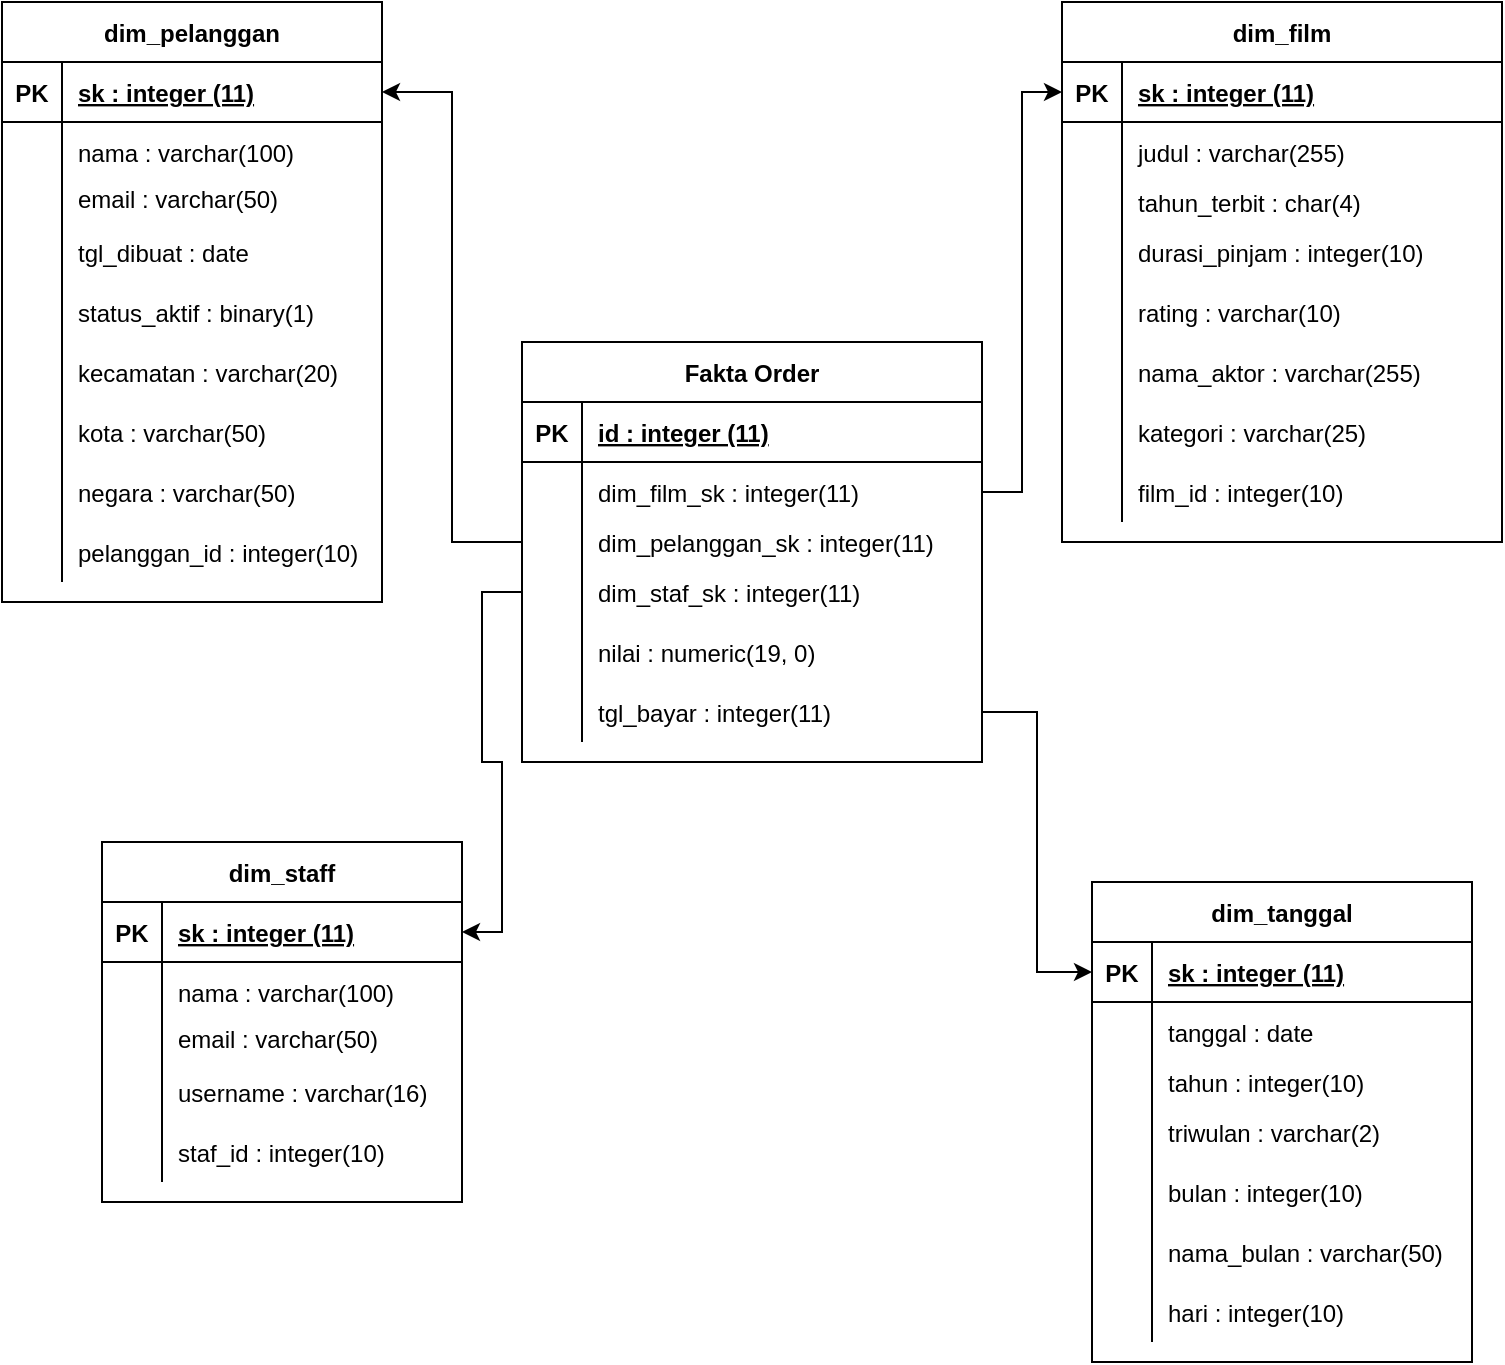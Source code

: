 <mxfile version="13.9.7" type="device"><diagram id="dWWj71GkXcgycjsT8JFx" name="Page-1"><mxGraphModel dx="868" dy="450" grid="1" gridSize="10" guides="1" tooltips="1" connect="1" arrows="1" fold="1" page="1" pageScale="1" pageWidth="850" pageHeight="1100" math="0" shadow="0"><root><mxCell id="0"/><mxCell id="1" parent="0"/><mxCell id="-tKHqUZLm7jbKR8oWjMk-1" value="dim_staff" style="shape=table;startSize=30;container=1;collapsible=1;childLayout=tableLayout;fixedRows=1;rowLines=0;fontStyle=1;align=center;resizeLast=1;" parent="1" vertex="1"><mxGeometry x="120" y="630" width="180" height="180" as="geometry"/></mxCell><mxCell id="-tKHqUZLm7jbKR8oWjMk-2" value="" style="shape=partialRectangle;collapsible=0;dropTarget=0;pointerEvents=0;fillColor=none;top=0;left=0;bottom=1;right=0;points=[[0,0.5],[1,0.5]];portConstraint=eastwest;" parent="-tKHqUZLm7jbKR8oWjMk-1" vertex="1"><mxGeometry y="30" width="180" height="30" as="geometry"/></mxCell><mxCell id="-tKHqUZLm7jbKR8oWjMk-3" value="PK" style="shape=partialRectangle;connectable=0;fillColor=none;top=0;left=0;bottom=0;right=0;fontStyle=1;overflow=hidden;" parent="-tKHqUZLm7jbKR8oWjMk-2" vertex="1"><mxGeometry width="30" height="30" as="geometry"/></mxCell><mxCell id="-tKHqUZLm7jbKR8oWjMk-4" value="sk : integer (11)" style="shape=partialRectangle;connectable=0;fillColor=none;top=0;left=0;bottom=0;right=0;align=left;spacingLeft=6;fontStyle=5;overflow=hidden;" parent="-tKHqUZLm7jbKR8oWjMk-2" vertex="1"><mxGeometry x="30" width="150" height="30" as="geometry"/></mxCell><mxCell id="-tKHqUZLm7jbKR8oWjMk-5" value="" style="shape=partialRectangle;collapsible=0;dropTarget=0;pointerEvents=0;fillColor=none;top=0;left=0;bottom=0;right=0;points=[[0,0.5],[1,0.5]];portConstraint=eastwest;" parent="-tKHqUZLm7jbKR8oWjMk-1" vertex="1"><mxGeometry y="60" width="180" height="30" as="geometry"/></mxCell><mxCell id="-tKHqUZLm7jbKR8oWjMk-6" value="" style="shape=partialRectangle;connectable=0;fillColor=none;top=0;left=0;bottom=0;right=0;editable=1;overflow=hidden;" parent="-tKHqUZLm7jbKR8oWjMk-5" vertex="1"><mxGeometry width="30" height="30" as="geometry"/></mxCell><mxCell id="-tKHqUZLm7jbKR8oWjMk-7" value="nama : varchar(100)" style="shape=partialRectangle;connectable=0;fillColor=none;top=0;left=0;bottom=0;right=0;align=left;spacingLeft=6;overflow=hidden;" parent="-tKHqUZLm7jbKR8oWjMk-5" vertex="1"><mxGeometry x="30" width="150" height="30" as="geometry"/></mxCell><mxCell id="-tKHqUZLm7jbKR8oWjMk-8" value="" style="shape=partialRectangle;collapsible=0;dropTarget=0;pointerEvents=0;fillColor=none;top=0;left=0;bottom=0;right=0;points=[[0,0.5],[1,0.5]];portConstraint=eastwest;" parent="-tKHqUZLm7jbKR8oWjMk-1" vertex="1"><mxGeometry y="90" width="180" height="20" as="geometry"/></mxCell><mxCell id="-tKHqUZLm7jbKR8oWjMk-9" value="" style="shape=partialRectangle;connectable=0;fillColor=none;top=0;left=0;bottom=0;right=0;editable=1;overflow=hidden;" parent="-tKHqUZLm7jbKR8oWjMk-8" vertex="1"><mxGeometry width="30" height="20" as="geometry"/></mxCell><mxCell id="-tKHqUZLm7jbKR8oWjMk-10" value="email : varchar(50)&#10; " style="shape=partialRectangle;connectable=0;fillColor=none;top=0;left=0;bottom=0;right=0;align=left;spacingLeft=6;overflow=hidden;" parent="-tKHqUZLm7jbKR8oWjMk-8" vertex="1"><mxGeometry x="30" width="150" height="20" as="geometry"/></mxCell><mxCell id="-tKHqUZLm7jbKR8oWjMk-11" value="" style="shape=partialRectangle;collapsible=0;dropTarget=0;pointerEvents=0;fillColor=none;top=0;left=0;bottom=0;right=0;points=[[0,0.5],[1,0.5]];portConstraint=eastwest;" parent="-tKHqUZLm7jbKR8oWjMk-1" vertex="1"><mxGeometry y="110" width="180" height="30" as="geometry"/></mxCell><mxCell id="-tKHqUZLm7jbKR8oWjMk-12" value="" style="shape=partialRectangle;connectable=0;fillColor=none;top=0;left=0;bottom=0;right=0;editable=1;overflow=hidden;" parent="-tKHqUZLm7jbKR8oWjMk-11" vertex="1"><mxGeometry width="30" height="30" as="geometry"/></mxCell><mxCell id="-tKHqUZLm7jbKR8oWjMk-13" value="username : varchar(16)" style="shape=partialRectangle;connectable=0;fillColor=none;top=0;left=0;bottom=0;right=0;align=left;spacingLeft=6;overflow=hidden;" parent="-tKHqUZLm7jbKR8oWjMk-11" vertex="1"><mxGeometry x="30" width="150" height="30" as="geometry"/></mxCell><mxCell id="-tKHqUZLm7jbKR8oWjMk-14" value="" style="shape=partialRectangle;collapsible=0;dropTarget=0;pointerEvents=0;fillColor=none;top=0;left=0;bottom=0;right=0;points=[[0,0.5],[1,0.5]];portConstraint=eastwest;" parent="-tKHqUZLm7jbKR8oWjMk-1" vertex="1"><mxGeometry y="140" width="180" height="30" as="geometry"/></mxCell><mxCell id="-tKHqUZLm7jbKR8oWjMk-15" value="" style="shape=partialRectangle;connectable=0;fillColor=none;top=0;left=0;bottom=0;right=0;editable=1;overflow=hidden;" parent="-tKHqUZLm7jbKR8oWjMk-14" vertex="1"><mxGeometry width="30" height="30" as="geometry"/></mxCell><mxCell id="-tKHqUZLm7jbKR8oWjMk-16" value="staf_id : integer(10)" style="shape=partialRectangle;connectable=0;fillColor=none;top=0;left=0;bottom=0;right=0;align=left;spacingLeft=6;overflow=hidden;" parent="-tKHqUZLm7jbKR8oWjMk-14" vertex="1"><mxGeometry x="30" width="150" height="30" as="geometry"/></mxCell><mxCell id="-tKHqUZLm7jbKR8oWjMk-17" value="dim_pelanggan" style="shape=table;startSize=30;container=1;collapsible=1;childLayout=tableLayout;fixedRows=1;rowLines=0;fontStyle=1;align=center;resizeLast=1;" parent="1" vertex="1"><mxGeometry x="70" y="210" width="190" height="300" as="geometry"/></mxCell><mxCell id="-tKHqUZLm7jbKR8oWjMk-18" value="" style="shape=partialRectangle;collapsible=0;dropTarget=0;pointerEvents=0;fillColor=none;top=0;left=0;bottom=1;right=0;points=[[0,0.5],[1,0.5]];portConstraint=eastwest;" parent="-tKHqUZLm7jbKR8oWjMk-17" vertex="1"><mxGeometry y="30" width="190" height="30" as="geometry"/></mxCell><mxCell id="-tKHqUZLm7jbKR8oWjMk-19" value="PK" style="shape=partialRectangle;connectable=0;fillColor=none;top=0;left=0;bottom=0;right=0;fontStyle=1;overflow=hidden;" parent="-tKHqUZLm7jbKR8oWjMk-18" vertex="1"><mxGeometry width="30" height="30" as="geometry"/></mxCell><mxCell id="-tKHqUZLm7jbKR8oWjMk-20" value="sk : integer (11)" style="shape=partialRectangle;connectable=0;fillColor=none;top=0;left=0;bottom=0;right=0;align=left;spacingLeft=6;fontStyle=5;overflow=hidden;" parent="-tKHqUZLm7jbKR8oWjMk-18" vertex="1"><mxGeometry x="30" width="160" height="30" as="geometry"/></mxCell><mxCell id="-tKHqUZLm7jbKR8oWjMk-21" value="" style="shape=partialRectangle;collapsible=0;dropTarget=0;pointerEvents=0;fillColor=none;top=0;left=0;bottom=0;right=0;points=[[0,0.5],[1,0.5]];portConstraint=eastwest;" parent="-tKHqUZLm7jbKR8oWjMk-17" vertex="1"><mxGeometry y="60" width="190" height="30" as="geometry"/></mxCell><mxCell id="-tKHqUZLm7jbKR8oWjMk-22" value="" style="shape=partialRectangle;connectable=0;fillColor=none;top=0;left=0;bottom=0;right=0;editable=1;overflow=hidden;" parent="-tKHqUZLm7jbKR8oWjMk-21" vertex="1"><mxGeometry width="30" height="30" as="geometry"/></mxCell><mxCell id="-tKHqUZLm7jbKR8oWjMk-23" value="nama : varchar(100)" style="shape=partialRectangle;connectable=0;fillColor=none;top=0;left=0;bottom=0;right=0;align=left;spacingLeft=6;overflow=hidden;" parent="-tKHqUZLm7jbKR8oWjMk-21" vertex="1"><mxGeometry x="30" width="160" height="30" as="geometry"/></mxCell><mxCell id="-tKHqUZLm7jbKR8oWjMk-24" value="" style="shape=partialRectangle;collapsible=0;dropTarget=0;pointerEvents=0;fillColor=none;top=0;left=0;bottom=0;right=0;points=[[0,0.5],[1,0.5]];portConstraint=eastwest;" parent="-tKHqUZLm7jbKR8oWjMk-17" vertex="1"><mxGeometry y="90" width="190" height="20" as="geometry"/></mxCell><mxCell id="-tKHqUZLm7jbKR8oWjMk-25" value="" style="shape=partialRectangle;connectable=0;fillColor=none;top=0;left=0;bottom=0;right=0;editable=1;overflow=hidden;" parent="-tKHqUZLm7jbKR8oWjMk-24" vertex="1"><mxGeometry width="30" height="20" as="geometry"/></mxCell><mxCell id="-tKHqUZLm7jbKR8oWjMk-26" value="email : varchar(50)&#10; " style="shape=partialRectangle;connectable=0;fillColor=none;top=0;left=0;bottom=0;right=0;align=left;spacingLeft=6;overflow=hidden;" parent="-tKHqUZLm7jbKR8oWjMk-24" vertex="1"><mxGeometry x="30" width="160" height="20" as="geometry"/></mxCell><mxCell id="-tKHqUZLm7jbKR8oWjMk-27" value="" style="shape=partialRectangle;collapsible=0;dropTarget=0;pointerEvents=0;fillColor=none;top=0;left=0;bottom=0;right=0;points=[[0,0.5],[1,0.5]];portConstraint=eastwest;" parent="-tKHqUZLm7jbKR8oWjMk-17" vertex="1"><mxGeometry y="110" width="190" height="30" as="geometry"/></mxCell><mxCell id="-tKHqUZLm7jbKR8oWjMk-28" value="" style="shape=partialRectangle;connectable=0;fillColor=none;top=0;left=0;bottom=0;right=0;editable=1;overflow=hidden;" parent="-tKHqUZLm7jbKR8oWjMk-27" vertex="1"><mxGeometry width="30" height="30" as="geometry"/></mxCell><mxCell id="-tKHqUZLm7jbKR8oWjMk-29" value="tgl_dibuat : date" style="shape=partialRectangle;connectable=0;fillColor=none;top=0;left=0;bottom=0;right=0;align=left;spacingLeft=6;overflow=hidden;" parent="-tKHqUZLm7jbKR8oWjMk-27" vertex="1"><mxGeometry x="30" width="160" height="30" as="geometry"/></mxCell><mxCell id="-tKHqUZLm7jbKR8oWjMk-30" value="" style="shape=partialRectangle;collapsible=0;dropTarget=0;pointerEvents=0;fillColor=none;top=0;left=0;bottom=0;right=0;points=[[0,0.5],[1,0.5]];portConstraint=eastwest;" parent="-tKHqUZLm7jbKR8oWjMk-17" vertex="1"><mxGeometry y="140" width="190" height="30" as="geometry"/></mxCell><mxCell id="-tKHqUZLm7jbKR8oWjMk-31" value="" style="shape=partialRectangle;connectable=0;fillColor=none;top=0;left=0;bottom=0;right=0;editable=1;overflow=hidden;" parent="-tKHqUZLm7jbKR8oWjMk-30" vertex="1"><mxGeometry width="30" height="30" as="geometry"/></mxCell><mxCell id="-tKHqUZLm7jbKR8oWjMk-32" value="status_aktif : binary(1)" style="shape=partialRectangle;connectable=0;fillColor=none;top=0;left=0;bottom=0;right=0;align=left;spacingLeft=6;overflow=hidden;" parent="-tKHqUZLm7jbKR8oWjMk-30" vertex="1"><mxGeometry x="30" width="160" height="30" as="geometry"/></mxCell><mxCell id="-tKHqUZLm7jbKR8oWjMk-33" value="" style="shape=partialRectangle;collapsible=0;dropTarget=0;pointerEvents=0;fillColor=none;top=0;left=0;bottom=0;right=0;points=[[0,0.5],[1,0.5]];portConstraint=eastwest;" parent="-tKHqUZLm7jbKR8oWjMk-17" vertex="1"><mxGeometry y="170" width="190" height="30" as="geometry"/></mxCell><mxCell id="-tKHqUZLm7jbKR8oWjMk-34" value="" style="shape=partialRectangle;connectable=0;fillColor=none;top=0;left=0;bottom=0;right=0;editable=1;overflow=hidden;" parent="-tKHqUZLm7jbKR8oWjMk-33" vertex="1"><mxGeometry width="30" height="30" as="geometry"/></mxCell><mxCell id="-tKHqUZLm7jbKR8oWjMk-35" value="kecamatan : varchar(20)" style="shape=partialRectangle;connectable=0;fillColor=none;top=0;left=0;bottom=0;right=0;align=left;spacingLeft=6;overflow=hidden;" parent="-tKHqUZLm7jbKR8oWjMk-33" vertex="1"><mxGeometry x="30" width="160" height="30" as="geometry"/></mxCell><mxCell id="-tKHqUZLm7jbKR8oWjMk-36" value="" style="shape=partialRectangle;collapsible=0;dropTarget=0;pointerEvents=0;fillColor=none;top=0;left=0;bottom=0;right=0;points=[[0,0.5],[1,0.5]];portConstraint=eastwest;" parent="-tKHqUZLm7jbKR8oWjMk-17" vertex="1"><mxGeometry y="200" width="190" height="30" as="geometry"/></mxCell><mxCell id="-tKHqUZLm7jbKR8oWjMk-37" value="" style="shape=partialRectangle;connectable=0;fillColor=none;top=0;left=0;bottom=0;right=0;editable=1;overflow=hidden;" parent="-tKHqUZLm7jbKR8oWjMk-36" vertex="1"><mxGeometry width="30" height="30" as="geometry"/></mxCell><mxCell id="-tKHqUZLm7jbKR8oWjMk-38" value="kota : varchar(50)" style="shape=partialRectangle;connectable=0;fillColor=none;top=0;left=0;bottom=0;right=0;align=left;spacingLeft=6;overflow=hidden;" parent="-tKHqUZLm7jbKR8oWjMk-36" vertex="1"><mxGeometry x="30" width="160" height="30" as="geometry"/></mxCell><mxCell id="-tKHqUZLm7jbKR8oWjMk-39" value="" style="shape=partialRectangle;collapsible=0;dropTarget=0;pointerEvents=0;fillColor=none;top=0;left=0;bottom=0;right=0;points=[[0,0.5],[1,0.5]];portConstraint=eastwest;" parent="-tKHqUZLm7jbKR8oWjMk-17" vertex="1"><mxGeometry y="230" width="190" height="30" as="geometry"/></mxCell><mxCell id="-tKHqUZLm7jbKR8oWjMk-40" value="" style="shape=partialRectangle;connectable=0;fillColor=none;top=0;left=0;bottom=0;right=0;editable=1;overflow=hidden;" parent="-tKHqUZLm7jbKR8oWjMk-39" vertex="1"><mxGeometry width="30" height="30" as="geometry"/></mxCell><mxCell id="-tKHqUZLm7jbKR8oWjMk-41" value="negara : varchar(50)" style="shape=partialRectangle;connectable=0;fillColor=none;top=0;left=0;bottom=0;right=0;align=left;spacingLeft=6;overflow=hidden;" parent="-tKHqUZLm7jbKR8oWjMk-39" vertex="1"><mxGeometry x="30" width="160" height="30" as="geometry"/></mxCell><mxCell id="-tKHqUZLm7jbKR8oWjMk-42" value="" style="shape=partialRectangle;collapsible=0;dropTarget=0;pointerEvents=0;fillColor=none;top=0;left=0;bottom=0;right=0;points=[[0,0.5],[1,0.5]];portConstraint=eastwest;" parent="-tKHqUZLm7jbKR8oWjMk-17" vertex="1"><mxGeometry y="260" width="190" height="30" as="geometry"/></mxCell><mxCell id="-tKHqUZLm7jbKR8oWjMk-43" value="" style="shape=partialRectangle;connectable=0;fillColor=none;top=0;left=0;bottom=0;right=0;editable=1;overflow=hidden;" parent="-tKHqUZLm7jbKR8oWjMk-42" vertex="1"><mxGeometry width="30" height="30" as="geometry"/></mxCell><mxCell id="-tKHqUZLm7jbKR8oWjMk-44" value="pelanggan_id : integer(10) " style="shape=partialRectangle;connectable=0;fillColor=none;top=0;left=0;bottom=0;right=0;align=left;spacingLeft=6;overflow=hidden;" parent="-tKHqUZLm7jbKR8oWjMk-42" vertex="1"><mxGeometry x="30" width="160" height="30" as="geometry"/></mxCell><mxCell id="-tKHqUZLm7jbKR8oWjMk-45" value="dim_tanggal" style="shape=table;startSize=30;container=1;collapsible=1;childLayout=tableLayout;fixedRows=1;rowLines=0;fontStyle=1;align=center;resizeLast=1;" parent="1" vertex="1"><mxGeometry x="615" y="650" width="190" height="240" as="geometry"/></mxCell><mxCell id="-tKHqUZLm7jbKR8oWjMk-46" value="" style="shape=partialRectangle;collapsible=0;dropTarget=0;pointerEvents=0;fillColor=none;top=0;left=0;bottom=1;right=0;points=[[0,0.5],[1,0.5]];portConstraint=eastwest;" parent="-tKHqUZLm7jbKR8oWjMk-45" vertex="1"><mxGeometry y="30" width="190" height="30" as="geometry"/></mxCell><mxCell id="-tKHqUZLm7jbKR8oWjMk-47" value="PK" style="shape=partialRectangle;connectable=0;fillColor=none;top=0;left=0;bottom=0;right=0;fontStyle=1;overflow=hidden;" parent="-tKHqUZLm7jbKR8oWjMk-46" vertex="1"><mxGeometry width="30" height="30" as="geometry"/></mxCell><mxCell id="-tKHqUZLm7jbKR8oWjMk-48" value="sk : integer (11)" style="shape=partialRectangle;connectable=0;fillColor=none;top=0;left=0;bottom=0;right=0;align=left;spacingLeft=6;fontStyle=5;overflow=hidden;" parent="-tKHqUZLm7jbKR8oWjMk-46" vertex="1"><mxGeometry x="30" width="160" height="30" as="geometry"/></mxCell><mxCell id="-tKHqUZLm7jbKR8oWjMk-49" value="" style="shape=partialRectangle;collapsible=0;dropTarget=0;pointerEvents=0;fillColor=none;top=0;left=0;bottom=0;right=0;points=[[0,0.5],[1,0.5]];portConstraint=eastwest;" parent="-tKHqUZLm7jbKR8oWjMk-45" vertex="1"><mxGeometry y="60" width="190" height="30" as="geometry"/></mxCell><mxCell id="-tKHqUZLm7jbKR8oWjMk-50" value="" style="shape=partialRectangle;connectable=0;fillColor=none;top=0;left=0;bottom=0;right=0;editable=1;overflow=hidden;" parent="-tKHqUZLm7jbKR8oWjMk-49" vertex="1"><mxGeometry width="30" height="30" as="geometry"/></mxCell><mxCell id="-tKHqUZLm7jbKR8oWjMk-51" value="tanggal : date" style="shape=partialRectangle;connectable=0;fillColor=none;top=0;left=0;bottom=0;right=0;align=left;spacingLeft=6;overflow=hidden;" parent="-tKHqUZLm7jbKR8oWjMk-49" vertex="1"><mxGeometry x="30" width="160" height="30" as="geometry"/></mxCell><mxCell id="-tKHqUZLm7jbKR8oWjMk-52" value="" style="shape=partialRectangle;collapsible=0;dropTarget=0;pointerEvents=0;fillColor=none;top=0;left=0;bottom=0;right=0;points=[[0,0.5],[1,0.5]];portConstraint=eastwest;" parent="-tKHqUZLm7jbKR8oWjMk-45" vertex="1"><mxGeometry y="90" width="190" height="20" as="geometry"/></mxCell><mxCell id="-tKHqUZLm7jbKR8oWjMk-53" value="" style="shape=partialRectangle;connectable=0;fillColor=none;top=0;left=0;bottom=0;right=0;editable=1;overflow=hidden;" parent="-tKHqUZLm7jbKR8oWjMk-52" vertex="1"><mxGeometry width="30" height="20" as="geometry"/></mxCell><mxCell id="-tKHqUZLm7jbKR8oWjMk-54" value="tahun : integer(10)" style="shape=partialRectangle;connectable=0;fillColor=none;top=0;left=0;bottom=0;right=0;align=left;spacingLeft=6;overflow=hidden;" parent="-tKHqUZLm7jbKR8oWjMk-52" vertex="1"><mxGeometry x="30" width="160" height="20" as="geometry"/></mxCell><mxCell id="-tKHqUZLm7jbKR8oWjMk-55" value="" style="shape=partialRectangle;collapsible=0;dropTarget=0;pointerEvents=0;fillColor=none;top=0;left=0;bottom=0;right=0;points=[[0,0.5],[1,0.5]];portConstraint=eastwest;" parent="-tKHqUZLm7jbKR8oWjMk-45" vertex="1"><mxGeometry y="110" width="190" height="30" as="geometry"/></mxCell><mxCell id="-tKHqUZLm7jbKR8oWjMk-56" value="" style="shape=partialRectangle;connectable=0;fillColor=none;top=0;left=0;bottom=0;right=0;editable=1;overflow=hidden;" parent="-tKHqUZLm7jbKR8oWjMk-55" vertex="1"><mxGeometry width="30" height="30" as="geometry"/></mxCell><mxCell id="-tKHqUZLm7jbKR8oWjMk-57" value="triwulan : varchar(2)" style="shape=partialRectangle;connectable=0;fillColor=none;top=0;left=0;bottom=0;right=0;align=left;spacingLeft=6;overflow=hidden;" parent="-tKHqUZLm7jbKR8oWjMk-55" vertex="1"><mxGeometry x="30" width="160" height="30" as="geometry"/></mxCell><mxCell id="-tKHqUZLm7jbKR8oWjMk-58" value="" style="shape=partialRectangle;collapsible=0;dropTarget=0;pointerEvents=0;fillColor=none;top=0;left=0;bottom=0;right=0;points=[[0,0.5],[1,0.5]];portConstraint=eastwest;" parent="-tKHqUZLm7jbKR8oWjMk-45" vertex="1"><mxGeometry y="140" width="190" height="30" as="geometry"/></mxCell><mxCell id="-tKHqUZLm7jbKR8oWjMk-59" value="" style="shape=partialRectangle;connectable=0;fillColor=none;top=0;left=0;bottom=0;right=0;editable=1;overflow=hidden;" parent="-tKHqUZLm7jbKR8oWjMk-58" vertex="1"><mxGeometry width="30" height="30" as="geometry"/></mxCell><mxCell id="-tKHqUZLm7jbKR8oWjMk-60" value="bulan : integer(10)" style="shape=partialRectangle;connectable=0;fillColor=none;top=0;left=0;bottom=0;right=0;align=left;spacingLeft=6;overflow=hidden;" parent="-tKHqUZLm7jbKR8oWjMk-58" vertex="1"><mxGeometry x="30" width="160" height="30" as="geometry"/></mxCell><mxCell id="-tKHqUZLm7jbKR8oWjMk-61" value="" style="shape=partialRectangle;collapsible=0;dropTarget=0;pointerEvents=0;fillColor=none;top=0;left=0;bottom=0;right=0;points=[[0,0.5],[1,0.5]];portConstraint=eastwest;" parent="-tKHqUZLm7jbKR8oWjMk-45" vertex="1"><mxGeometry y="170" width="190" height="30" as="geometry"/></mxCell><mxCell id="-tKHqUZLm7jbKR8oWjMk-62" value="" style="shape=partialRectangle;connectable=0;fillColor=none;top=0;left=0;bottom=0;right=0;editable=1;overflow=hidden;" parent="-tKHqUZLm7jbKR8oWjMk-61" vertex="1"><mxGeometry width="30" height="30" as="geometry"/></mxCell><mxCell id="-tKHqUZLm7jbKR8oWjMk-63" value="nama_bulan : varchar(50)" style="shape=partialRectangle;connectable=0;fillColor=none;top=0;left=0;bottom=0;right=0;align=left;spacingLeft=6;overflow=hidden;" parent="-tKHqUZLm7jbKR8oWjMk-61" vertex="1"><mxGeometry x="30" width="160" height="30" as="geometry"/></mxCell><mxCell id="-tKHqUZLm7jbKR8oWjMk-64" value="" style="shape=partialRectangle;collapsible=0;dropTarget=0;pointerEvents=0;fillColor=none;top=0;left=0;bottom=0;right=0;points=[[0,0.5],[1,0.5]];portConstraint=eastwest;" parent="-tKHqUZLm7jbKR8oWjMk-45" vertex="1"><mxGeometry y="200" width="190" height="30" as="geometry"/></mxCell><mxCell id="-tKHqUZLm7jbKR8oWjMk-65" value="" style="shape=partialRectangle;connectable=0;fillColor=none;top=0;left=0;bottom=0;right=0;editable=1;overflow=hidden;" parent="-tKHqUZLm7jbKR8oWjMk-64" vertex="1"><mxGeometry width="30" height="30" as="geometry"/></mxCell><mxCell id="-tKHqUZLm7jbKR8oWjMk-66" value="hari : integer(10)" style="shape=partialRectangle;connectable=0;fillColor=none;top=0;left=0;bottom=0;right=0;align=left;spacingLeft=6;overflow=hidden;" parent="-tKHqUZLm7jbKR8oWjMk-64" vertex="1"><mxGeometry x="30" width="160" height="30" as="geometry"/></mxCell><mxCell id="-tKHqUZLm7jbKR8oWjMk-67" value="dim_film" style="shape=table;startSize=30;container=1;collapsible=1;childLayout=tableLayout;fixedRows=1;rowLines=0;fontStyle=1;align=center;resizeLast=1;" parent="1" vertex="1"><mxGeometry x="600" y="210" width="220" height="270" as="geometry"/></mxCell><mxCell id="-tKHqUZLm7jbKR8oWjMk-68" value="" style="shape=partialRectangle;collapsible=0;dropTarget=0;pointerEvents=0;fillColor=none;top=0;left=0;bottom=1;right=0;points=[[0,0.5],[1,0.5]];portConstraint=eastwest;" parent="-tKHqUZLm7jbKR8oWjMk-67" vertex="1"><mxGeometry y="30" width="220" height="30" as="geometry"/></mxCell><mxCell id="-tKHqUZLm7jbKR8oWjMk-69" value="PK" style="shape=partialRectangle;connectable=0;fillColor=none;top=0;left=0;bottom=0;right=0;fontStyle=1;overflow=hidden;" parent="-tKHqUZLm7jbKR8oWjMk-68" vertex="1"><mxGeometry width="30" height="30" as="geometry"/></mxCell><mxCell id="-tKHqUZLm7jbKR8oWjMk-70" value="sk : integer (11)" style="shape=partialRectangle;connectable=0;fillColor=none;top=0;left=0;bottom=0;right=0;align=left;spacingLeft=6;fontStyle=5;overflow=hidden;" parent="-tKHqUZLm7jbKR8oWjMk-68" vertex="1"><mxGeometry x="30" width="190" height="30" as="geometry"/></mxCell><mxCell id="-tKHqUZLm7jbKR8oWjMk-71" value="" style="shape=partialRectangle;collapsible=0;dropTarget=0;pointerEvents=0;fillColor=none;top=0;left=0;bottom=0;right=0;points=[[0,0.5],[1,0.5]];portConstraint=eastwest;" parent="-tKHqUZLm7jbKR8oWjMk-67" vertex="1"><mxGeometry y="60" width="220" height="30" as="geometry"/></mxCell><mxCell id="-tKHqUZLm7jbKR8oWjMk-72" value="" style="shape=partialRectangle;connectable=0;fillColor=none;top=0;left=0;bottom=0;right=0;editable=1;overflow=hidden;" parent="-tKHqUZLm7jbKR8oWjMk-71" vertex="1"><mxGeometry width="30" height="30" as="geometry"/></mxCell><mxCell id="-tKHqUZLm7jbKR8oWjMk-73" value="judul : varchar(255)" style="shape=partialRectangle;connectable=0;fillColor=none;top=0;left=0;bottom=0;right=0;align=left;spacingLeft=6;overflow=hidden;" parent="-tKHqUZLm7jbKR8oWjMk-71" vertex="1"><mxGeometry x="30" width="190" height="30" as="geometry"/></mxCell><mxCell id="-tKHqUZLm7jbKR8oWjMk-74" value="" style="shape=partialRectangle;collapsible=0;dropTarget=0;pointerEvents=0;fillColor=none;top=0;left=0;bottom=0;right=0;points=[[0,0.5],[1,0.5]];portConstraint=eastwest;" parent="-tKHqUZLm7jbKR8oWjMk-67" vertex="1"><mxGeometry y="90" width="220" height="20" as="geometry"/></mxCell><mxCell id="-tKHqUZLm7jbKR8oWjMk-75" value="" style="shape=partialRectangle;connectable=0;fillColor=none;top=0;left=0;bottom=0;right=0;editable=1;overflow=hidden;" parent="-tKHqUZLm7jbKR8oWjMk-74" vertex="1"><mxGeometry width="30" height="20" as="geometry"/></mxCell><mxCell id="-tKHqUZLm7jbKR8oWjMk-76" value="tahun_terbit : char(4)" style="shape=partialRectangle;connectable=0;fillColor=none;top=0;left=0;bottom=0;right=0;align=left;spacingLeft=6;overflow=hidden;" parent="-tKHqUZLm7jbKR8oWjMk-74" vertex="1"><mxGeometry x="30" width="190" height="20" as="geometry"/></mxCell><mxCell id="-tKHqUZLm7jbKR8oWjMk-77" value="" style="shape=partialRectangle;collapsible=0;dropTarget=0;pointerEvents=0;fillColor=none;top=0;left=0;bottom=0;right=0;points=[[0,0.5],[1,0.5]];portConstraint=eastwest;" parent="-tKHqUZLm7jbKR8oWjMk-67" vertex="1"><mxGeometry y="110" width="220" height="30" as="geometry"/></mxCell><mxCell id="-tKHqUZLm7jbKR8oWjMk-78" value="" style="shape=partialRectangle;connectable=0;fillColor=none;top=0;left=0;bottom=0;right=0;editable=1;overflow=hidden;" parent="-tKHqUZLm7jbKR8oWjMk-77" vertex="1"><mxGeometry width="30" height="30" as="geometry"/></mxCell><mxCell id="-tKHqUZLm7jbKR8oWjMk-79" value="durasi_pinjam : integer(10)" style="shape=partialRectangle;connectable=0;fillColor=none;top=0;left=0;bottom=0;right=0;align=left;spacingLeft=6;overflow=hidden;" parent="-tKHqUZLm7jbKR8oWjMk-77" vertex="1"><mxGeometry x="30" width="190" height="30" as="geometry"/></mxCell><mxCell id="-tKHqUZLm7jbKR8oWjMk-80" value="" style="shape=partialRectangle;collapsible=0;dropTarget=0;pointerEvents=0;fillColor=none;top=0;left=0;bottom=0;right=0;points=[[0,0.5],[1,0.5]];portConstraint=eastwest;" parent="-tKHqUZLm7jbKR8oWjMk-67" vertex="1"><mxGeometry y="140" width="220" height="30" as="geometry"/></mxCell><mxCell id="-tKHqUZLm7jbKR8oWjMk-81" value="" style="shape=partialRectangle;connectable=0;fillColor=none;top=0;left=0;bottom=0;right=0;editable=1;overflow=hidden;" parent="-tKHqUZLm7jbKR8oWjMk-80" vertex="1"><mxGeometry width="30" height="30" as="geometry"/></mxCell><mxCell id="-tKHqUZLm7jbKR8oWjMk-82" value="rating : varchar(10)" style="shape=partialRectangle;connectable=0;fillColor=none;top=0;left=0;bottom=0;right=0;align=left;spacingLeft=6;overflow=hidden;" parent="-tKHqUZLm7jbKR8oWjMk-80" vertex="1"><mxGeometry x="30" width="190" height="30" as="geometry"/></mxCell><mxCell id="-tKHqUZLm7jbKR8oWjMk-83" value="" style="shape=partialRectangle;collapsible=0;dropTarget=0;pointerEvents=0;fillColor=none;top=0;left=0;bottom=0;right=0;points=[[0,0.5],[1,0.5]];portConstraint=eastwest;" parent="-tKHqUZLm7jbKR8oWjMk-67" vertex="1"><mxGeometry y="170" width="220" height="30" as="geometry"/></mxCell><mxCell id="-tKHqUZLm7jbKR8oWjMk-84" value="" style="shape=partialRectangle;connectable=0;fillColor=none;top=0;left=0;bottom=0;right=0;editable=1;overflow=hidden;" parent="-tKHqUZLm7jbKR8oWjMk-83" vertex="1"><mxGeometry width="30" height="30" as="geometry"/></mxCell><mxCell id="-tKHqUZLm7jbKR8oWjMk-85" value="nama_aktor : varchar(255)" style="shape=partialRectangle;connectable=0;fillColor=none;top=0;left=0;bottom=0;right=0;align=left;spacingLeft=6;overflow=hidden;" parent="-tKHqUZLm7jbKR8oWjMk-83" vertex="1"><mxGeometry x="30" width="190" height="30" as="geometry"/></mxCell><mxCell id="-tKHqUZLm7jbKR8oWjMk-86" value="" style="shape=partialRectangle;collapsible=0;dropTarget=0;pointerEvents=0;fillColor=none;top=0;left=0;bottom=0;right=0;points=[[0,0.5],[1,0.5]];portConstraint=eastwest;" parent="-tKHqUZLm7jbKR8oWjMk-67" vertex="1"><mxGeometry y="200" width="220" height="30" as="geometry"/></mxCell><mxCell id="-tKHqUZLm7jbKR8oWjMk-87" value="" style="shape=partialRectangle;connectable=0;fillColor=none;top=0;left=0;bottom=0;right=0;editable=1;overflow=hidden;" parent="-tKHqUZLm7jbKR8oWjMk-86" vertex="1"><mxGeometry width="30" height="30" as="geometry"/></mxCell><mxCell id="-tKHqUZLm7jbKR8oWjMk-88" value="kategori : varchar(25)" style="shape=partialRectangle;connectable=0;fillColor=none;top=0;left=0;bottom=0;right=0;align=left;spacingLeft=6;overflow=hidden;" parent="-tKHqUZLm7jbKR8oWjMk-86" vertex="1"><mxGeometry x="30" width="190" height="30" as="geometry"/></mxCell><mxCell id="-tKHqUZLm7jbKR8oWjMk-89" value="" style="shape=partialRectangle;collapsible=0;dropTarget=0;pointerEvents=0;fillColor=none;top=0;left=0;bottom=0;right=0;points=[[0,0.5],[1,0.5]];portConstraint=eastwest;" parent="-tKHqUZLm7jbKR8oWjMk-67" vertex="1"><mxGeometry y="230" width="220" height="30" as="geometry"/></mxCell><mxCell id="-tKHqUZLm7jbKR8oWjMk-90" value="" style="shape=partialRectangle;connectable=0;fillColor=none;top=0;left=0;bottom=0;right=0;editable=1;overflow=hidden;" parent="-tKHqUZLm7jbKR8oWjMk-89" vertex="1"><mxGeometry width="30" height="30" as="geometry"/></mxCell><mxCell id="-tKHqUZLm7jbKR8oWjMk-91" value="film_id : integer(10)" style="shape=partialRectangle;connectable=0;fillColor=none;top=0;left=0;bottom=0;right=0;align=left;spacingLeft=6;overflow=hidden;" parent="-tKHqUZLm7jbKR8oWjMk-89" vertex="1"><mxGeometry x="30" width="190" height="30" as="geometry"/></mxCell><mxCell id="-tKHqUZLm7jbKR8oWjMk-92" value="Fakta Order" style="shape=table;startSize=30;container=1;collapsible=1;childLayout=tableLayout;fixedRows=1;rowLines=0;fontStyle=1;align=center;resizeLast=1;" parent="1" vertex="1"><mxGeometry x="330" y="380" width="230" height="210" as="geometry"/></mxCell><mxCell id="-tKHqUZLm7jbKR8oWjMk-93" value="" style="shape=partialRectangle;collapsible=0;dropTarget=0;pointerEvents=0;fillColor=none;top=0;left=0;bottom=1;right=0;points=[[0,0.5],[1,0.5]];portConstraint=eastwest;" parent="-tKHqUZLm7jbKR8oWjMk-92" vertex="1"><mxGeometry y="30" width="230" height="30" as="geometry"/></mxCell><mxCell id="-tKHqUZLm7jbKR8oWjMk-94" value="PK" style="shape=partialRectangle;connectable=0;fillColor=none;top=0;left=0;bottom=0;right=0;fontStyle=1;overflow=hidden;" parent="-tKHqUZLm7jbKR8oWjMk-93" vertex="1"><mxGeometry width="30" height="30" as="geometry"/></mxCell><mxCell id="-tKHqUZLm7jbKR8oWjMk-95" value="id : integer (11)" style="shape=partialRectangle;connectable=0;fillColor=none;top=0;left=0;bottom=0;right=0;align=left;spacingLeft=6;fontStyle=5;overflow=hidden;" parent="-tKHqUZLm7jbKR8oWjMk-93" vertex="1"><mxGeometry x="30" width="200" height="30" as="geometry"/></mxCell><mxCell id="-tKHqUZLm7jbKR8oWjMk-96" value="" style="shape=partialRectangle;collapsible=0;dropTarget=0;pointerEvents=0;fillColor=none;top=0;left=0;bottom=0;right=0;points=[[0,0.5],[1,0.5]];portConstraint=eastwest;" parent="-tKHqUZLm7jbKR8oWjMk-92" vertex="1"><mxGeometry y="60" width="230" height="30" as="geometry"/></mxCell><mxCell id="-tKHqUZLm7jbKR8oWjMk-97" value="" style="shape=partialRectangle;connectable=0;fillColor=none;top=0;left=0;bottom=0;right=0;editable=1;overflow=hidden;" parent="-tKHqUZLm7jbKR8oWjMk-96" vertex="1"><mxGeometry width="30" height="30" as="geometry"/></mxCell><mxCell id="-tKHqUZLm7jbKR8oWjMk-98" value="dim_film_sk : integer(11)" style="shape=partialRectangle;connectable=0;fillColor=none;top=0;left=0;bottom=0;right=0;align=left;spacingLeft=6;overflow=hidden;" parent="-tKHqUZLm7jbKR8oWjMk-96" vertex="1"><mxGeometry x="30" width="200" height="30" as="geometry"/></mxCell><mxCell id="-tKHqUZLm7jbKR8oWjMk-99" value="" style="shape=partialRectangle;collapsible=0;dropTarget=0;pointerEvents=0;fillColor=none;top=0;left=0;bottom=0;right=0;points=[[0,0.5],[1,0.5]];portConstraint=eastwest;" parent="-tKHqUZLm7jbKR8oWjMk-92" vertex="1"><mxGeometry y="90" width="230" height="20" as="geometry"/></mxCell><mxCell id="-tKHqUZLm7jbKR8oWjMk-100" value="" style="shape=partialRectangle;connectable=0;fillColor=none;top=0;left=0;bottom=0;right=0;editable=1;overflow=hidden;" parent="-tKHqUZLm7jbKR8oWjMk-99" vertex="1"><mxGeometry width="30" height="20" as="geometry"/></mxCell><mxCell id="-tKHqUZLm7jbKR8oWjMk-101" value="dim_pelanggan_sk : integer(11)" style="shape=partialRectangle;connectable=0;fillColor=none;top=0;left=0;bottom=0;right=0;align=left;spacingLeft=6;overflow=hidden;" parent="-tKHqUZLm7jbKR8oWjMk-99" vertex="1"><mxGeometry x="30" width="200" height="20" as="geometry"/></mxCell><mxCell id="-tKHqUZLm7jbKR8oWjMk-102" value="" style="shape=partialRectangle;collapsible=0;dropTarget=0;pointerEvents=0;fillColor=none;top=0;left=0;bottom=0;right=0;points=[[0,0.5],[1,0.5]];portConstraint=eastwest;" parent="-tKHqUZLm7jbKR8oWjMk-92" vertex="1"><mxGeometry y="110" width="230" height="30" as="geometry"/></mxCell><mxCell id="-tKHqUZLm7jbKR8oWjMk-103" value="" style="shape=partialRectangle;connectable=0;fillColor=none;top=0;left=0;bottom=0;right=0;editable=1;overflow=hidden;" parent="-tKHqUZLm7jbKR8oWjMk-102" vertex="1"><mxGeometry width="30" height="30" as="geometry"/></mxCell><mxCell id="-tKHqUZLm7jbKR8oWjMk-104" value="dim_staf_sk : integer(11) " style="shape=partialRectangle;connectable=0;fillColor=none;top=0;left=0;bottom=0;right=0;align=left;spacingLeft=6;overflow=hidden;" parent="-tKHqUZLm7jbKR8oWjMk-102" vertex="1"><mxGeometry x="30" width="200" height="30" as="geometry"/></mxCell><mxCell id="-tKHqUZLm7jbKR8oWjMk-105" value="" style="shape=partialRectangle;collapsible=0;dropTarget=0;pointerEvents=0;fillColor=none;top=0;left=0;bottom=0;right=0;points=[[0,0.5],[1,0.5]];portConstraint=eastwest;" parent="-tKHqUZLm7jbKR8oWjMk-92" vertex="1"><mxGeometry y="140" width="230" height="30" as="geometry"/></mxCell><mxCell id="-tKHqUZLm7jbKR8oWjMk-106" value="" style="shape=partialRectangle;connectable=0;fillColor=none;top=0;left=0;bottom=0;right=0;editable=1;overflow=hidden;" parent="-tKHqUZLm7jbKR8oWjMk-105" vertex="1"><mxGeometry width="30" height="30" as="geometry"/></mxCell><mxCell id="-tKHqUZLm7jbKR8oWjMk-107" value="nilai : numeric(19, 0)" style="shape=partialRectangle;connectable=0;fillColor=none;top=0;left=0;bottom=0;right=0;align=left;spacingLeft=6;overflow=hidden;" parent="-tKHqUZLm7jbKR8oWjMk-105" vertex="1"><mxGeometry x="30" width="200" height="30" as="geometry"/></mxCell><mxCell id="-tKHqUZLm7jbKR8oWjMk-108" value="" style="shape=partialRectangle;collapsible=0;dropTarget=0;pointerEvents=0;fillColor=none;top=0;left=0;bottom=0;right=0;points=[[0,0.5],[1,0.5]];portConstraint=eastwest;" parent="-tKHqUZLm7jbKR8oWjMk-92" vertex="1"><mxGeometry y="170" width="230" height="30" as="geometry"/></mxCell><mxCell id="-tKHqUZLm7jbKR8oWjMk-109" value="" style="shape=partialRectangle;connectable=0;fillColor=none;top=0;left=0;bottom=0;right=0;editable=1;overflow=hidden;" parent="-tKHqUZLm7jbKR8oWjMk-108" vertex="1"><mxGeometry width="30" height="30" as="geometry"/></mxCell><mxCell id="-tKHqUZLm7jbKR8oWjMk-110" value="tgl_bayar : integer(11)" style="shape=partialRectangle;connectable=0;fillColor=none;top=0;left=0;bottom=0;right=0;align=left;spacingLeft=6;overflow=hidden;" parent="-tKHqUZLm7jbKR8oWjMk-108" vertex="1"><mxGeometry x="30" width="200" height="30" as="geometry"/></mxCell><mxCell id="-tKHqUZLm7jbKR8oWjMk-111" style="edgeStyle=orthogonalEdgeStyle;rounded=0;orthogonalLoop=1;jettySize=auto;html=1;exitX=0;exitY=0.5;exitDx=0;exitDy=0;" parent="1" source="-tKHqUZLm7jbKR8oWjMk-102" target="-tKHqUZLm7jbKR8oWjMk-2" edge="1"><mxGeometry relative="1" as="geometry"/></mxCell><mxCell id="-tKHqUZLm7jbKR8oWjMk-112" style="edgeStyle=orthogonalEdgeStyle;rounded=0;orthogonalLoop=1;jettySize=auto;html=1;exitX=0;exitY=0.5;exitDx=0;exitDy=0;entryX=1;entryY=0.5;entryDx=0;entryDy=0;" parent="1" source="-tKHqUZLm7jbKR8oWjMk-99" target="-tKHqUZLm7jbKR8oWjMk-18" edge="1"><mxGeometry relative="1" as="geometry"/></mxCell><mxCell id="-tKHqUZLm7jbKR8oWjMk-113" style="edgeStyle=orthogonalEdgeStyle;rounded=0;orthogonalLoop=1;jettySize=auto;html=1;exitX=1;exitY=0.5;exitDx=0;exitDy=0;entryX=0;entryY=0.5;entryDx=0;entryDy=0;" parent="1" source="-tKHqUZLm7jbKR8oWjMk-96" target="-tKHqUZLm7jbKR8oWjMk-68" edge="1"><mxGeometry relative="1" as="geometry"/></mxCell><mxCell id="-tKHqUZLm7jbKR8oWjMk-114" style="edgeStyle=orthogonalEdgeStyle;rounded=0;orthogonalLoop=1;jettySize=auto;html=1;exitX=1;exitY=0.5;exitDx=0;exitDy=0;entryX=0;entryY=0.5;entryDx=0;entryDy=0;" parent="1" source="-tKHqUZLm7jbKR8oWjMk-108" target="-tKHqUZLm7jbKR8oWjMk-46" edge="1"><mxGeometry relative="1" as="geometry"/></mxCell></root></mxGraphModel></diagram></mxfile>